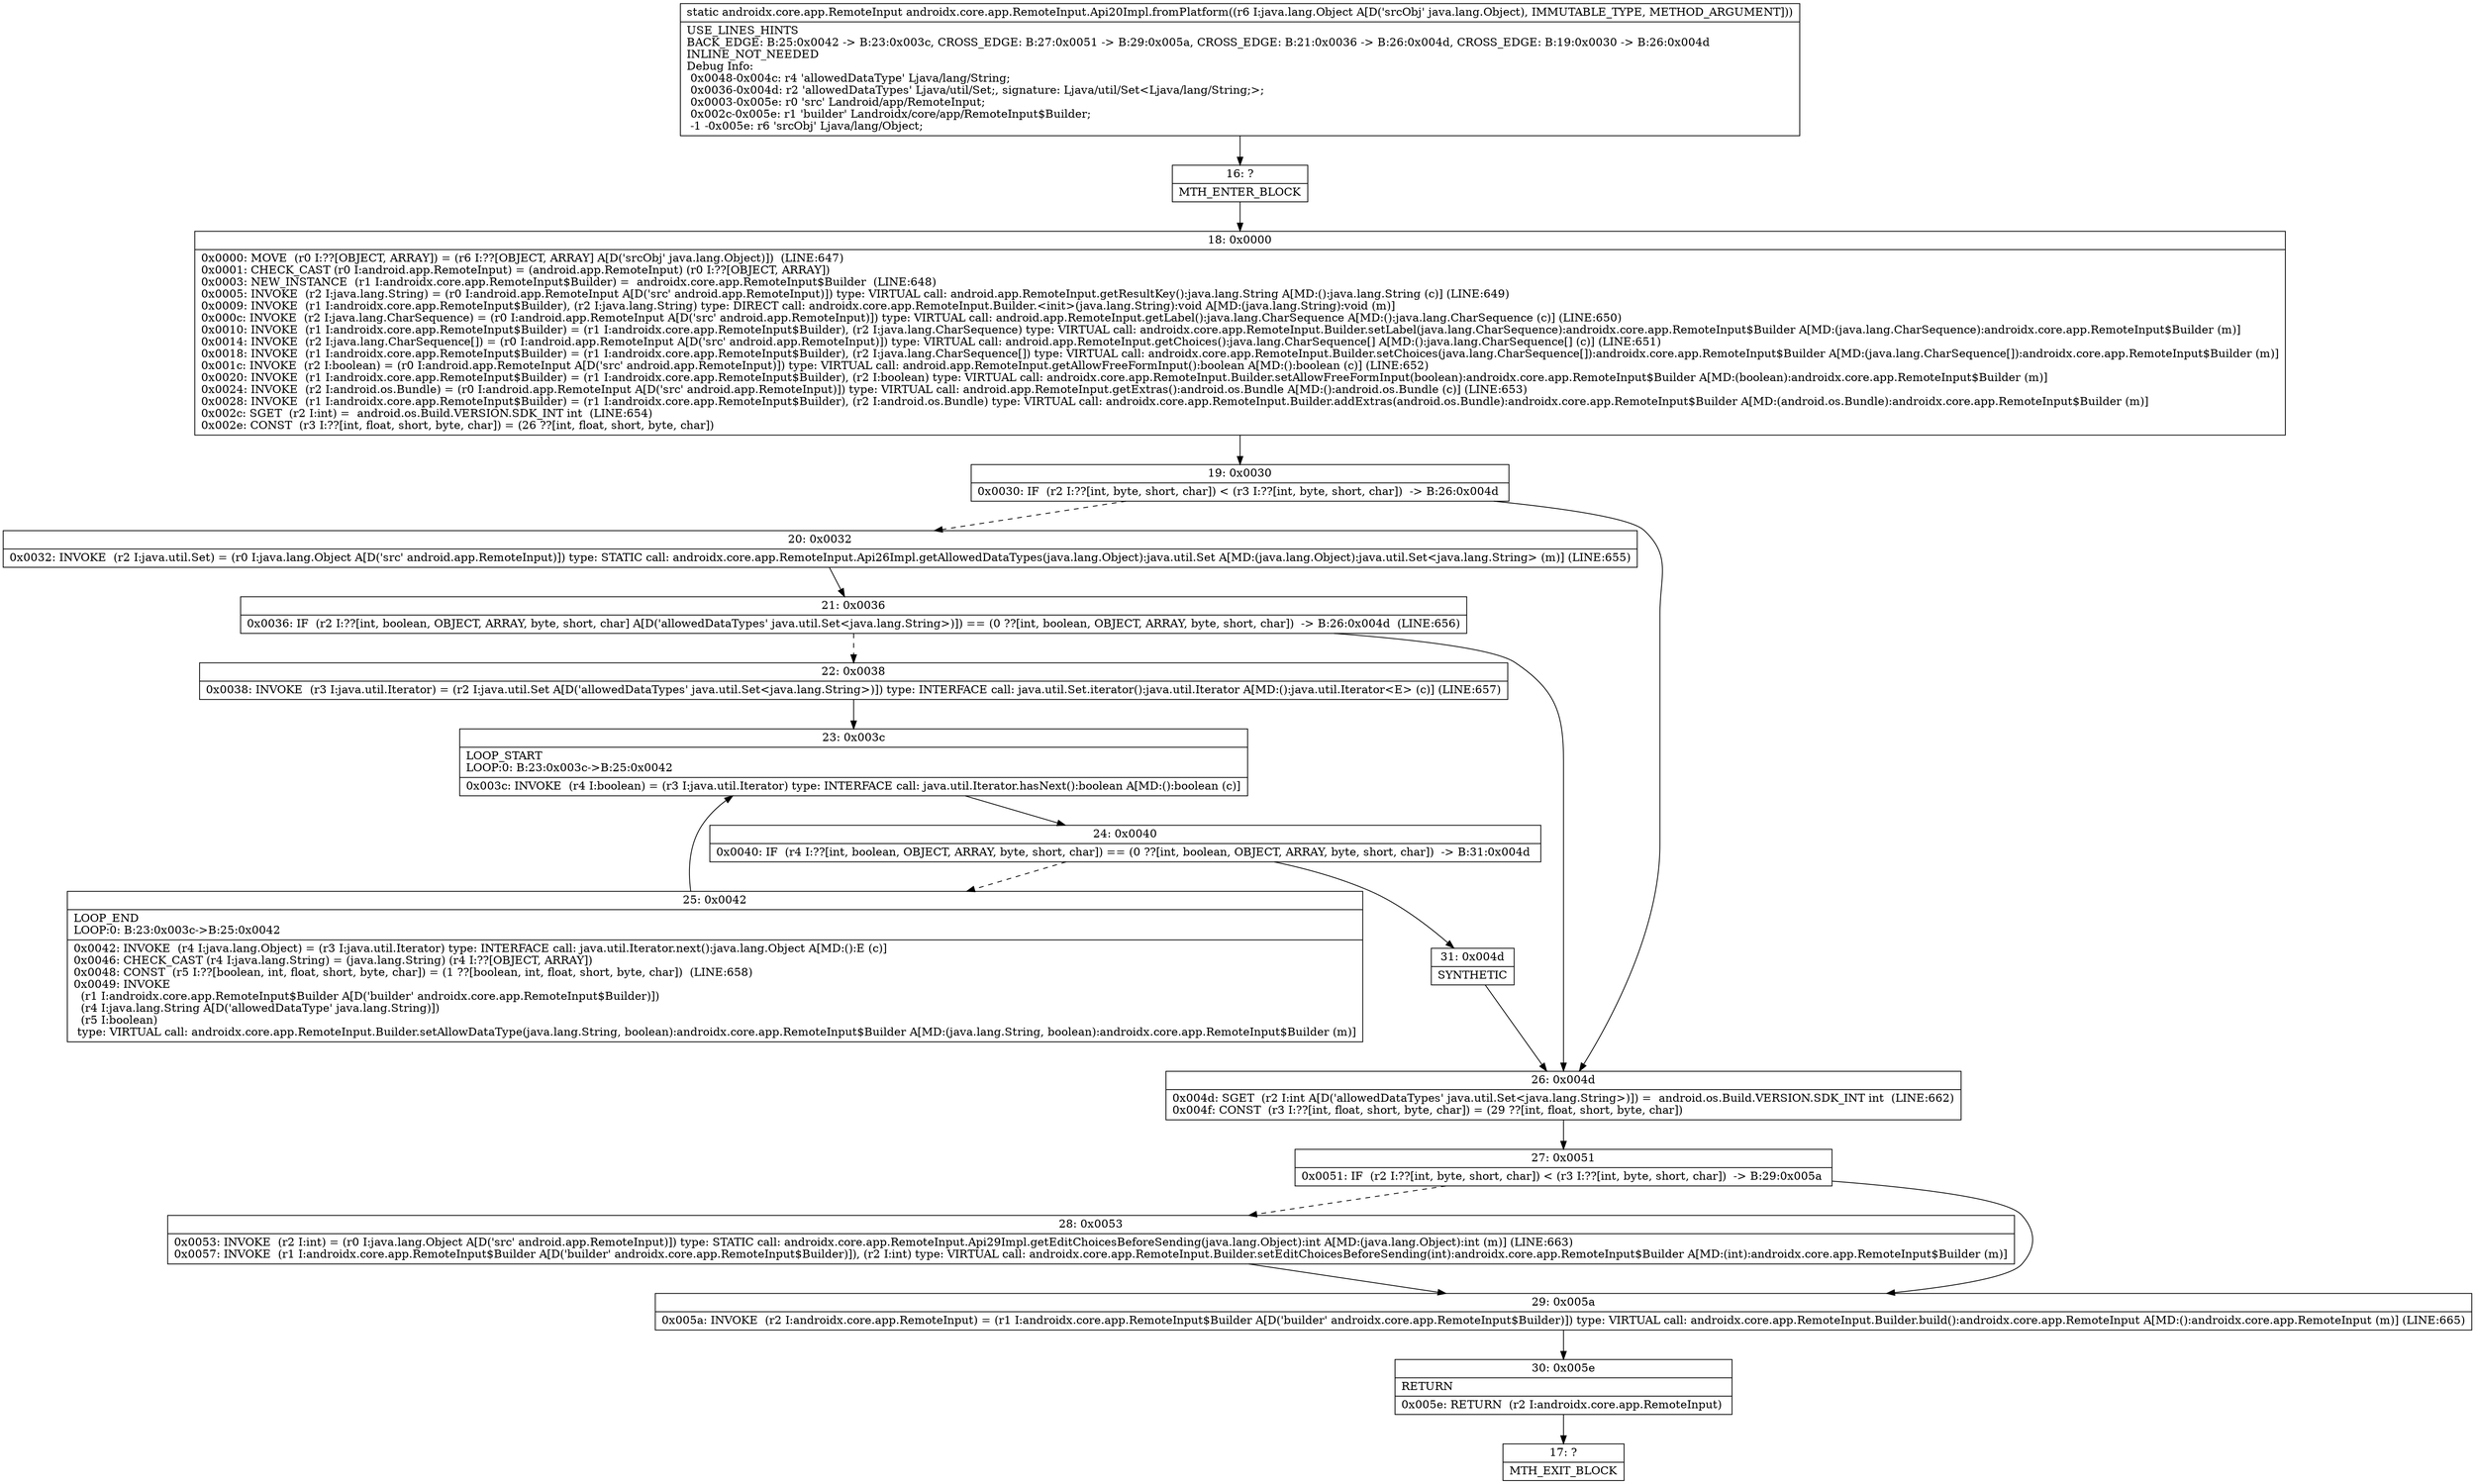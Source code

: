 digraph "CFG forandroidx.core.app.RemoteInput.Api20Impl.fromPlatform(Ljava\/lang\/Object;)Landroidx\/core\/app\/RemoteInput;" {
Node_16 [shape=record,label="{16\:\ ?|MTH_ENTER_BLOCK\l}"];
Node_18 [shape=record,label="{18\:\ 0x0000|0x0000: MOVE  (r0 I:??[OBJECT, ARRAY]) = (r6 I:??[OBJECT, ARRAY] A[D('srcObj' java.lang.Object)])  (LINE:647)\l0x0001: CHECK_CAST (r0 I:android.app.RemoteInput) = (android.app.RemoteInput) (r0 I:??[OBJECT, ARRAY]) \l0x0003: NEW_INSTANCE  (r1 I:androidx.core.app.RemoteInput$Builder) =  androidx.core.app.RemoteInput$Builder  (LINE:648)\l0x0005: INVOKE  (r2 I:java.lang.String) = (r0 I:android.app.RemoteInput A[D('src' android.app.RemoteInput)]) type: VIRTUAL call: android.app.RemoteInput.getResultKey():java.lang.String A[MD:():java.lang.String (c)] (LINE:649)\l0x0009: INVOKE  (r1 I:androidx.core.app.RemoteInput$Builder), (r2 I:java.lang.String) type: DIRECT call: androidx.core.app.RemoteInput.Builder.\<init\>(java.lang.String):void A[MD:(java.lang.String):void (m)]\l0x000c: INVOKE  (r2 I:java.lang.CharSequence) = (r0 I:android.app.RemoteInput A[D('src' android.app.RemoteInput)]) type: VIRTUAL call: android.app.RemoteInput.getLabel():java.lang.CharSequence A[MD:():java.lang.CharSequence (c)] (LINE:650)\l0x0010: INVOKE  (r1 I:androidx.core.app.RemoteInput$Builder) = (r1 I:androidx.core.app.RemoteInput$Builder), (r2 I:java.lang.CharSequence) type: VIRTUAL call: androidx.core.app.RemoteInput.Builder.setLabel(java.lang.CharSequence):androidx.core.app.RemoteInput$Builder A[MD:(java.lang.CharSequence):androidx.core.app.RemoteInput$Builder (m)]\l0x0014: INVOKE  (r2 I:java.lang.CharSequence[]) = (r0 I:android.app.RemoteInput A[D('src' android.app.RemoteInput)]) type: VIRTUAL call: android.app.RemoteInput.getChoices():java.lang.CharSequence[] A[MD:():java.lang.CharSequence[] (c)] (LINE:651)\l0x0018: INVOKE  (r1 I:androidx.core.app.RemoteInput$Builder) = (r1 I:androidx.core.app.RemoteInput$Builder), (r2 I:java.lang.CharSequence[]) type: VIRTUAL call: androidx.core.app.RemoteInput.Builder.setChoices(java.lang.CharSequence[]):androidx.core.app.RemoteInput$Builder A[MD:(java.lang.CharSequence[]):androidx.core.app.RemoteInput$Builder (m)]\l0x001c: INVOKE  (r2 I:boolean) = (r0 I:android.app.RemoteInput A[D('src' android.app.RemoteInput)]) type: VIRTUAL call: android.app.RemoteInput.getAllowFreeFormInput():boolean A[MD:():boolean (c)] (LINE:652)\l0x0020: INVOKE  (r1 I:androidx.core.app.RemoteInput$Builder) = (r1 I:androidx.core.app.RemoteInput$Builder), (r2 I:boolean) type: VIRTUAL call: androidx.core.app.RemoteInput.Builder.setAllowFreeFormInput(boolean):androidx.core.app.RemoteInput$Builder A[MD:(boolean):androidx.core.app.RemoteInput$Builder (m)]\l0x0024: INVOKE  (r2 I:android.os.Bundle) = (r0 I:android.app.RemoteInput A[D('src' android.app.RemoteInput)]) type: VIRTUAL call: android.app.RemoteInput.getExtras():android.os.Bundle A[MD:():android.os.Bundle (c)] (LINE:653)\l0x0028: INVOKE  (r1 I:androidx.core.app.RemoteInput$Builder) = (r1 I:androidx.core.app.RemoteInput$Builder), (r2 I:android.os.Bundle) type: VIRTUAL call: androidx.core.app.RemoteInput.Builder.addExtras(android.os.Bundle):androidx.core.app.RemoteInput$Builder A[MD:(android.os.Bundle):androidx.core.app.RemoteInput$Builder (m)]\l0x002c: SGET  (r2 I:int) =  android.os.Build.VERSION.SDK_INT int  (LINE:654)\l0x002e: CONST  (r3 I:??[int, float, short, byte, char]) = (26 ??[int, float, short, byte, char]) \l}"];
Node_19 [shape=record,label="{19\:\ 0x0030|0x0030: IF  (r2 I:??[int, byte, short, char]) \< (r3 I:??[int, byte, short, char])  \-\> B:26:0x004d \l}"];
Node_20 [shape=record,label="{20\:\ 0x0032|0x0032: INVOKE  (r2 I:java.util.Set) = (r0 I:java.lang.Object A[D('src' android.app.RemoteInput)]) type: STATIC call: androidx.core.app.RemoteInput.Api26Impl.getAllowedDataTypes(java.lang.Object):java.util.Set A[MD:(java.lang.Object):java.util.Set\<java.lang.String\> (m)] (LINE:655)\l}"];
Node_21 [shape=record,label="{21\:\ 0x0036|0x0036: IF  (r2 I:??[int, boolean, OBJECT, ARRAY, byte, short, char] A[D('allowedDataTypes' java.util.Set\<java.lang.String\>)]) == (0 ??[int, boolean, OBJECT, ARRAY, byte, short, char])  \-\> B:26:0x004d  (LINE:656)\l}"];
Node_22 [shape=record,label="{22\:\ 0x0038|0x0038: INVOKE  (r3 I:java.util.Iterator) = (r2 I:java.util.Set A[D('allowedDataTypes' java.util.Set\<java.lang.String\>)]) type: INTERFACE call: java.util.Set.iterator():java.util.Iterator A[MD:():java.util.Iterator\<E\> (c)] (LINE:657)\l}"];
Node_23 [shape=record,label="{23\:\ 0x003c|LOOP_START\lLOOP:0: B:23:0x003c\-\>B:25:0x0042\l|0x003c: INVOKE  (r4 I:boolean) = (r3 I:java.util.Iterator) type: INTERFACE call: java.util.Iterator.hasNext():boolean A[MD:():boolean (c)]\l}"];
Node_24 [shape=record,label="{24\:\ 0x0040|0x0040: IF  (r4 I:??[int, boolean, OBJECT, ARRAY, byte, short, char]) == (0 ??[int, boolean, OBJECT, ARRAY, byte, short, char])  \-\> B:31:0x004d \l}"];
Node_25 [shape=record,label="{25\:\ 0x0042|LOOP_END\lLOOP:0: B:23:0x003c\-\>B:25:0x0042\l|0x0042: INVOKE  (r4 I:java.lang.Object) = (r3 I:java.util.Iterator) type: INTERFACE call: java.util.Iterator.next():java.lang.Object A[MD:():E (c)]\l0x0046: CHECK_CAST (r4 I:java.lang.String) = (java.lang.String) (r4 I:??[OBJECT, ARRAY]) \l0x0048: CONST  (r5 I:??[boolean, int, float, short, byte, char]) = (1 ??[boolean, int, float, short, byte, char])  (LINE:658)\l0x0049: INVOKE  \l  (r1 I:androidx.core.app.RemoteInput$Builder A[D('builder' androidx.core.app.RemoteInput$Builder)])\l  (r4 I:java.lang.String A[D('allowedDataType' java.lang.String)])\l  (r5 I:boolean)\l type: VIRTUAL call: androidx.core.app.RemoteInput.Builder.setAllowDataType(java.lang.String, boolean):androidx.core.app.RemoteInput$Builder A[MD:(java.lang.String, boolean):androidx.core.app.RemoteInput$Builder (m)]\l}"];
Node_31 [shape=record,label="{31\:\ 0x004d|SYNTHETIC\l}"];
Node_26 [shape=record,label="{26\:\ 0x004d|0x004d: SGET  (r2 I:int A[D('allowedDataTypes' java.util.Set\<java.lang.String\>)]) =  android.os.Build.VERSION.SDK_INT int  (LINE:662)\l0x004f: CONST  (r3 I:??[int, float, short, byte, char]) = (29 ??[int, float, short, byte, char]) \l}"];
Node_27 [shape=record,label="{27\:\ 0x0051|0x0051: IF  (r2 I:??[int, byte, short, char]) \< (r3 I:??[int, byte, short, char])  \-\> B:29:0x005a \l}"];
Node_28 [shape=record,label="{28\:\ 0x0053|0x0053: INVOKE  (r2 I:int) = (r0 I:java.lang.Object A[D('src' android.app.RemoteInput)]) type: STATIC call: androidx.core.app.RemoteInput.Api29Impl.getEditChoicesBeforeSending(java.lang.Object):int A[MD:(java.lang.Object):int (m)] (LINE:663)\l0x0057: INVOKE  (r1 I:androidx.core.app.RemoteInput$Builder A[D('builder' androidx.core.app.RemoteInput$Builder)]), (r2 I:int) type: VIRTUAL call: androidx.core.app.RemoteInput.Builder.setEditChoicesBeforeSending(int):androidx.core.app.RemoteInput$Builder A[MD:(int):androidx.core.app.RemoteInput$Builder (m)]\l}"];
Node_29 [shape=record,label="{29\:\ 0x005a|0x005a: INVOKE  (r2 I:androidx.core.app.RemoteInput) = (r1 I:androidx.core.app.RemoteInput$Builder A[D('builder' androidx.core.app.RemoteInput$Builder)]) type: VIRTUAL call: androidx.core.app.RemoteInput.Builder.build():androidx.core.app.RemoteInput A[MD:():androidx.core.app.RemoteInput (m)] (LINE:665)\l}"];
Node_30 [shape=record,label="{30\:\ 0x005e|RETURN\l|0x005e: RETURN  (r2 I:androidx.core.app.RemoteInput) \l}"];
Node_17 [shape=record,label="{17\:\ ?|MTH_EXIT_BLOCK\l}"];
MethodNode[shape=record,label="{static androidx.core.app.RemoteInput androidx.core.app.RemoteInput.Api20Impl.fromPlatform((r6 I:java.lang.Object A[D('srcObj' java.lang.Object), IMMUTABLE_TYPE, METHOD_ARGUMENT]))  | USE_LINES_HINTS\lBACK_EDGE: B:25:0x0042 \-\> B:23:0x003c, CROSS_EDGE: B:27:0x0051 \-\> B:29:0x005a, CROSS_EDGE: B:21:0x0036 \-\> B:26:0x004d, CROSS_EDGE: B:19:0x0030 \-\> B:26:0x004d\lINLINE_NOT_NEEDED\lDebug Info:\l  0x0048\-0x004c: r4 'allowedDataType' Ljava\/lang\/String;\l  0x0036\-0x004d: r2 'allowedDataTypes' Ljava\/util\/Set;, signature: Ljava\/util\/Set\<Ljava\/lang\/String;\>;\l  0x0003\-0x005e: r0 'src' Landroid\/app\/RemoteInput;\l  0x002c\-0x005e: r1 'builder' Landroidx\/core\/app\/RemoteInput$Builder;\l  \-1 \-0x005e: r6 'srcObj' Ljava\/lang\/Object;\l}"];
MethodNode -> Node_16;Node_16 -> Node_18;
Node_18 -> Node_19;
Node_19 -> Node_20[style=dashed];
Node_19 -> Node_26;
Node_20 -> Node_21;
Node_21 -> Node_22[style=dashed];
Node_21 -> Node_26;
Node_22 -> Node_23;
Node_23 -> Node_24;
Node_24 -> Node_25[style=dashed];
Node_24 -> Node_31;
Node_25 -> Node_23;
Node_31 -> Node_26;
Node_26 -> Node_27;
Node_27 -> Node_28[style=dashed];
Node_27 -> Node_29;
Node_28 -> Node_29;
Node_29 -> Node_30;
Node_30 -> Node_17;
}

